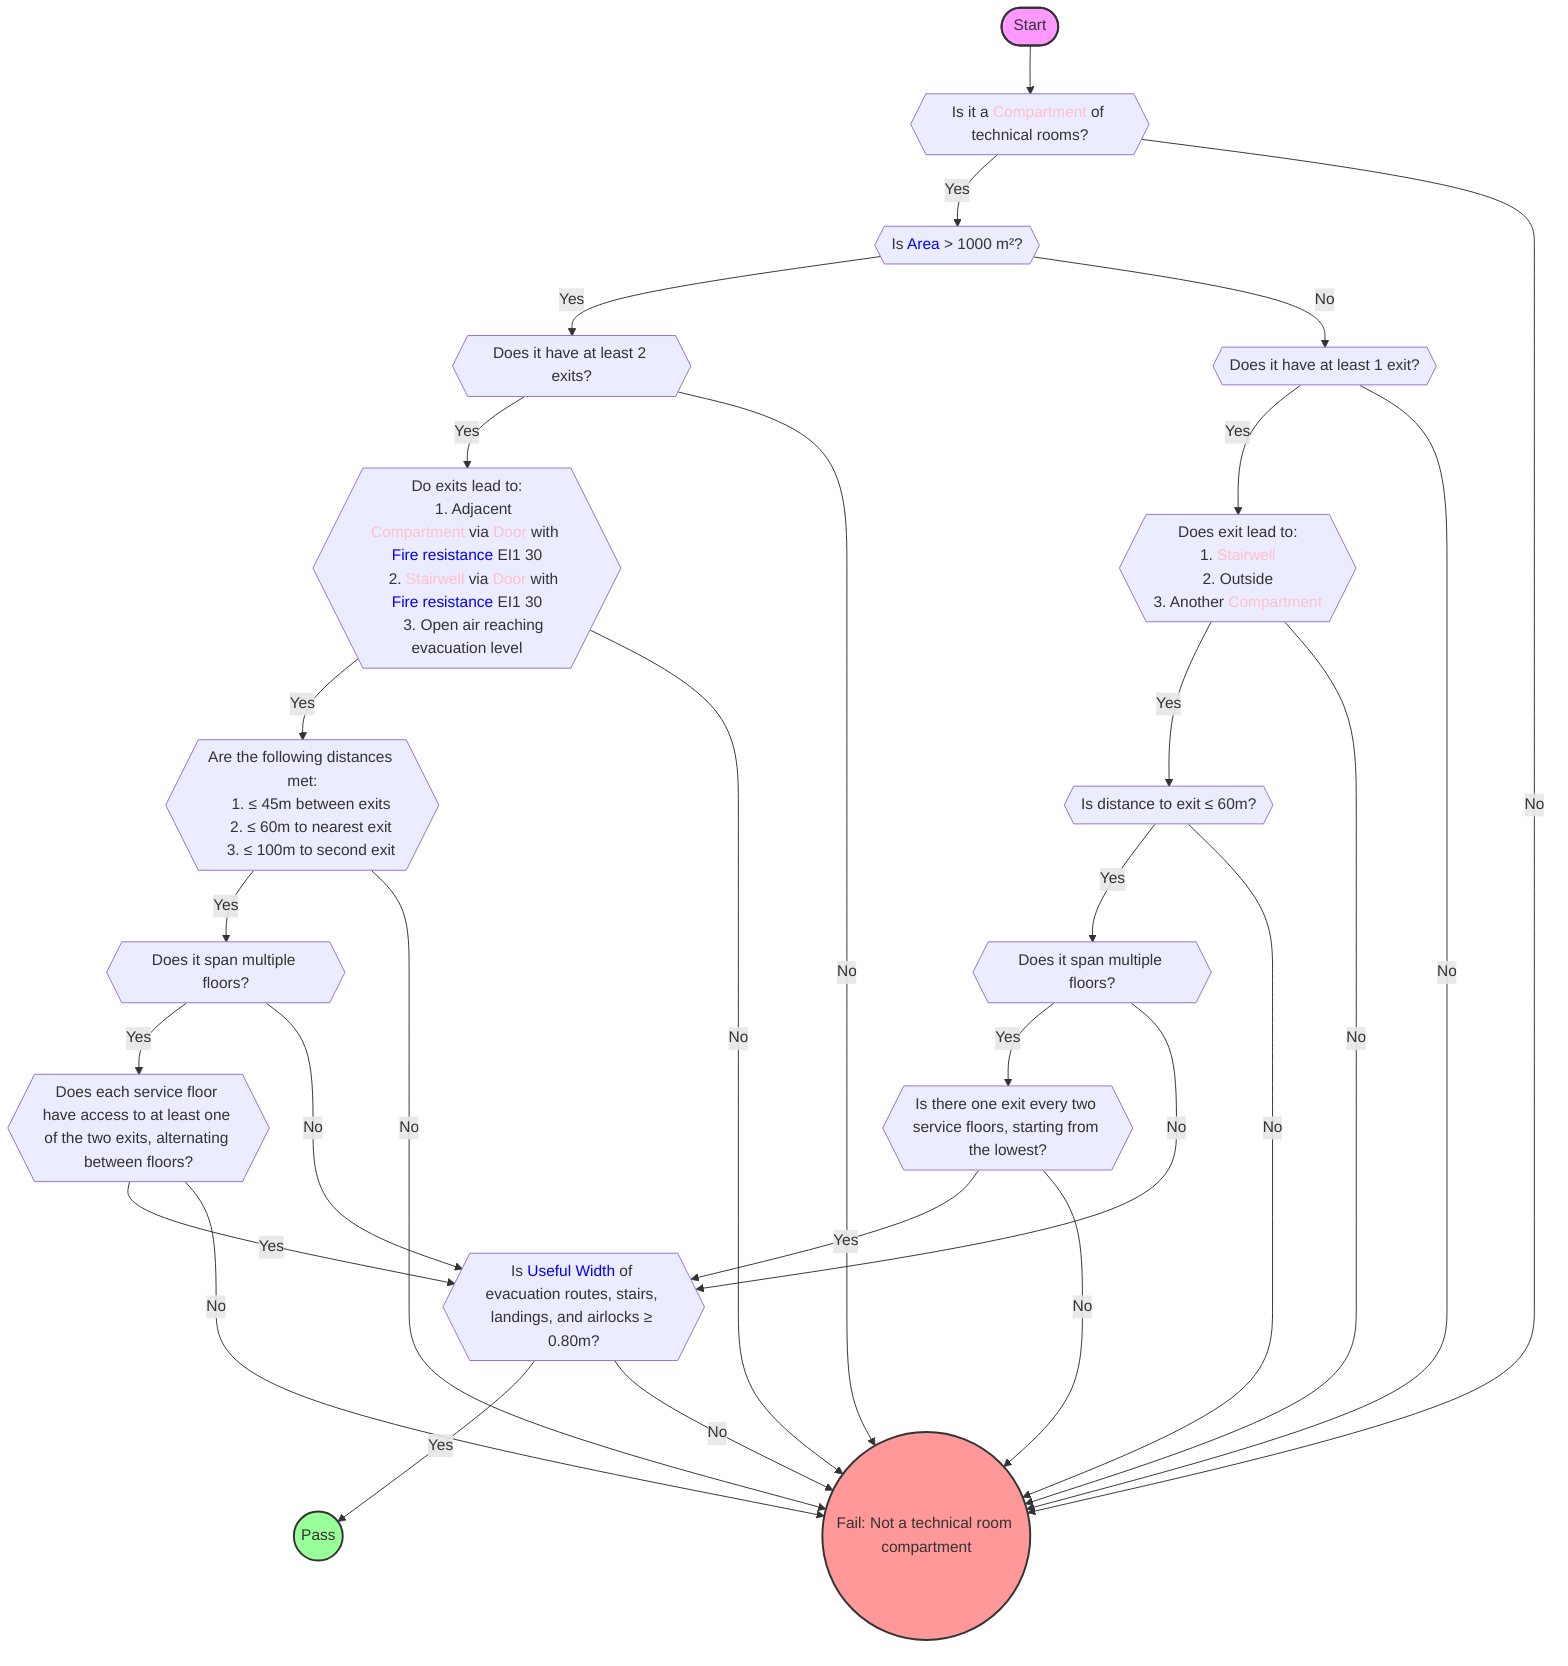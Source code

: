 graph TD
    start(["Start"])
    style start fill:#f9f,stroke:#333,stroke-width:2px
    start --> check_technical_room{{"Is it a <font color='pink'>Compartment</font> of technical rooms?"}}
    check_technical_room -->|Yes| check_area{{"Is <font color='blue'>Area</font> > 1000 m²?"}}
    check_technical_room -->|No| fail(("Fail: Not a technical room compartment"))
    style fail fill:#f99,stroke:#333,stroke-width:2px

    check_area -->|Yes| check_two_exits{{"Does it have at least 2 exits?"}}
    check_area -->|No| check_one_exit{{"Does it have at least 1 exit?"}}

    check_two_exits -->|Yes| check_exit_types{{"Do exits lead to:
    1. Adjacent <font color='pink'>Compartment</font> via <font color='pink'>Door</font> with <font color='blue'>Fire resistance</font> EI1 30
    2. <font color='pink'>Stairwell</font> via <font color='pink'>Door</font> with <font color='blue'>Fire resistance</font> EI1 30
    3. Open air reaching evacuation level"}}
    check_two_exits -->|No| fail

    check_exit_types -->|Yes| check_distances{{"Are the following distances met:
    1. ≤ 45m between exits
    2. ≤ 60m to nearest exit
    3. ≤ 100m to second exit"}}
    check_exit_types -->|No| fail

    check_distances -->|Yes| check_floors{{"Does it span multiple floors?"}}
    check_distances -->|No| fail

    check_floors -->|Yes| check_floor_exits{{"Does each service floor have access to at least one of the two exits, alternating between floors?"}}
    check_floors -->|No| check_evacuation_width

    check_floor_exits -->|Yes| check_evacuation_width
    check_floor_exits -->|No| fail

    check_one_exit -->|Yes| check_one_exit_type{{"Does exit lead to:
    1. <font color='pink'>Stairwell</font>
    2. Outside
    3. Another <font color='pink'>Compartment</font>"}}
    check_one_exit -->|No| fail

    check_one_exit_type -->|Yes| check_one_exit_distance{{"Is distance to exit ≤ 60m?"}}
    check_one_exit_type -->|No| fail

    check_one_exit_distance -->|Yes| check_floors_small{{"Does it span multiple floors?"}}
    check_one_exit_distance -->|No| fail

    check_floors_small -->|Yes| check_floor_exits_small{{"Is there one exit every two service floors, starting from the lowest?"}}
    check_floors_small -->|No| check_evacuation_width

    check_floor_exits_small -->|Yes| check_evacuation_width
    check_floor_exits_small -->|No| fail

    check_evacuation_width{{"Is <font color='blue'>Useful Width</font> of evacuation routes, stairs, landings, and airlocks ≥ 0.80m?"}}
    check_evacuation_width -->|Yes| pass(("Pass"))
    style pass fill:#9f9,stroke:#333,stroke-width:2px
    check_evacuation_width -->|No| fail